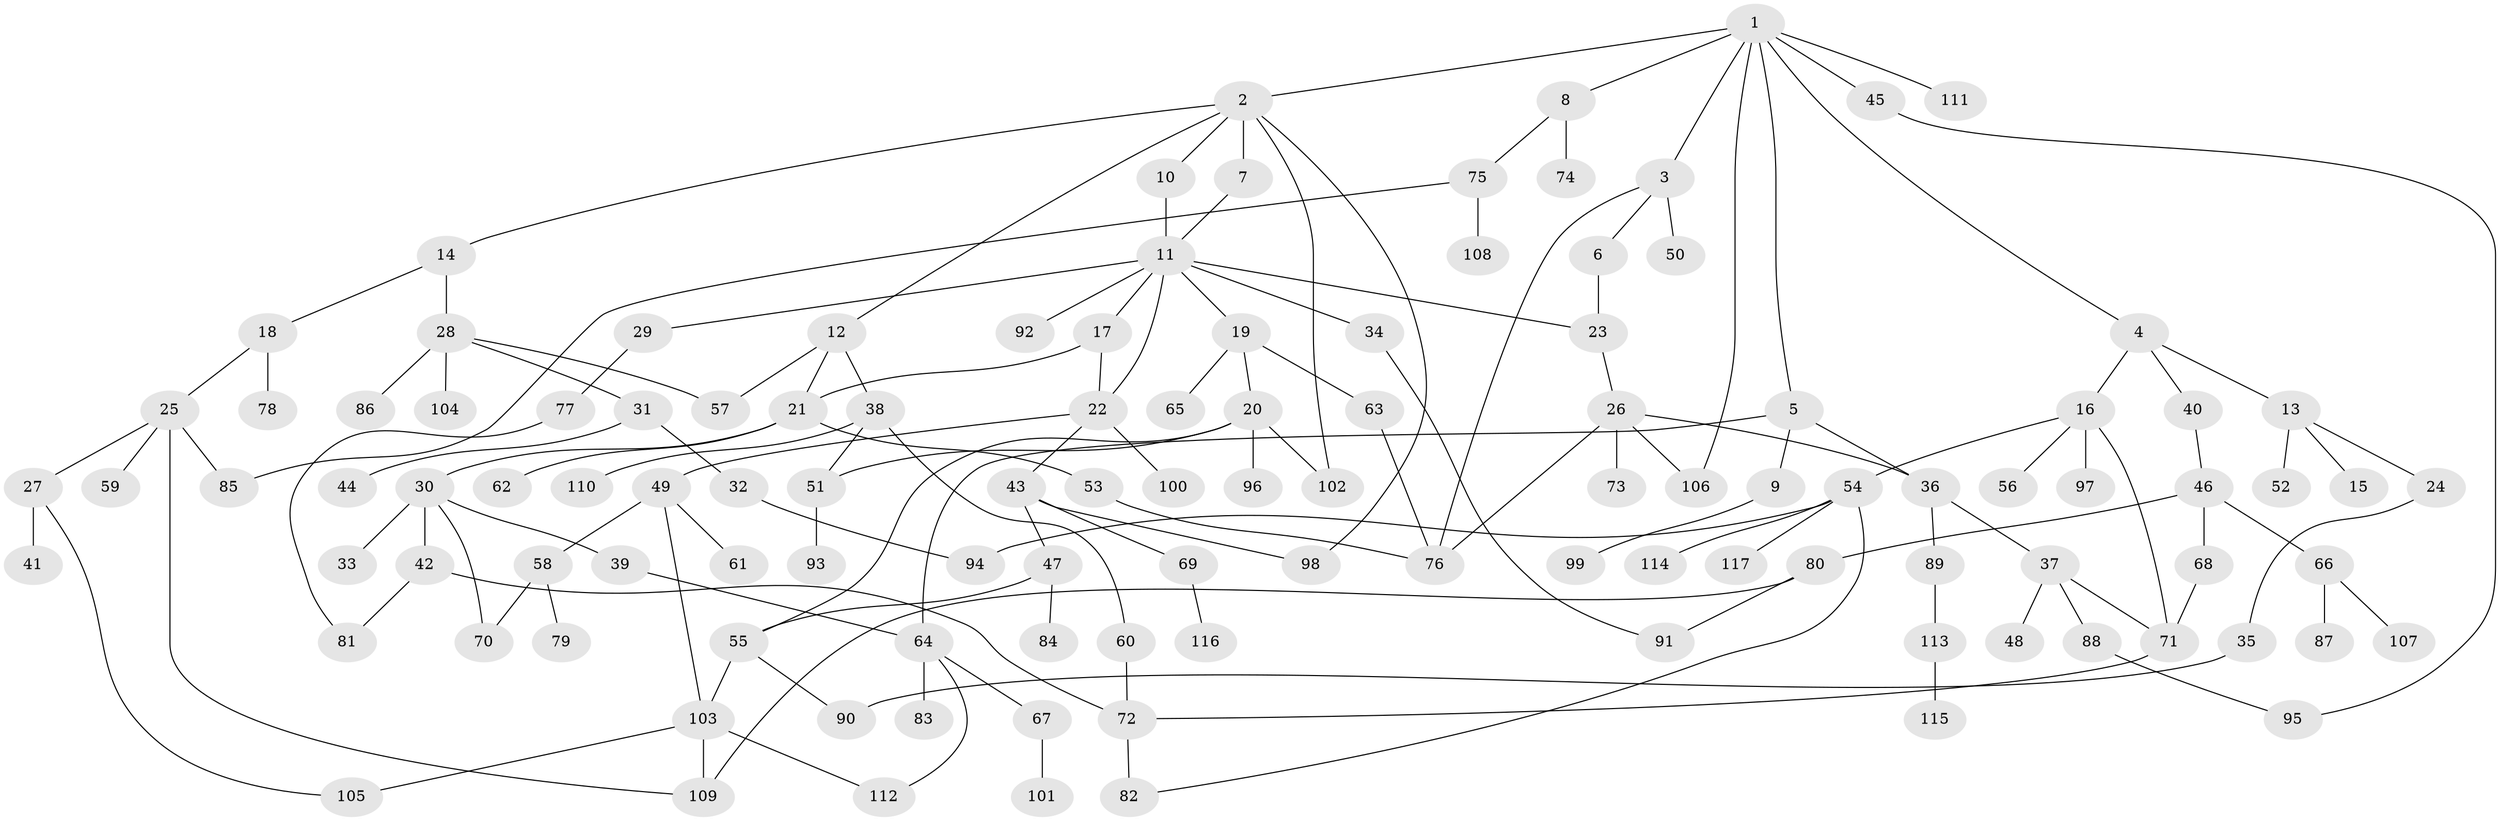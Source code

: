 // coarse degree distribution, {16: 0.02857142857142857, 5: 0.05714285714285714, 3: 0.08571428571428572, 2: 0.17142857142857143, 1: 0.42857142857142855, 12: 0.02857142857142857, 8: 0.02857142857142857, 4: 0.05714285714285714, 7: 0.05714285714285714, 6: 0.05714285714285714}
// Generated by graph-tools (version 1.1) at 2025/16/03/04/25 18:16:49]
// undirected, 117 vertices, 148 edges
graph export_dot {
graph [start="1"]
  node [color=gray90,style=filled];
  1;
  2;
  3;
  4;
  5;
  6;
  7;
  8;
  9;
  10;
  11;
  12;
  13;
  14;
  15;
  16;
  17;
  18;
  19;
  20;
  21;
  22;
  23;
  24;
  25;
  26;
  27;
  28;
  29;
  30;
  31;
  32;
  33;
  34;
  35;
  36;
  37;
  38;
  39;
  40;
  41;
  42;
  43;
  44;
  45;
  46;
  47;
  48;
  49;
  50;
  51;
  52;
  53;
  54;
  55;
  56;
  57;
  58;
  59;
  60;
  61;
  62;
  63;
  64;
  65;
  66;
  67;
  68;
  69;
  70;
  71;
  72;
  73;
  74;
  75;
  76;
  77;
  78;
  79;
  80;
  81;
  82;
  83;
  84;
  85;
  86;
  87;
  88;
  89;
  90;
  91;
  92;
  93;
  94;
  95;
  96;
  97;
  98;
  99;
  100;
  101;
  102;
  103;
  104;
  105;
  106;
  107;
  108;
  109;
  110;
  111;
  112;
  113;
  114;
  115;
  116;
  117;
  1 -- 2;
  1 -- 3;
  1 -- 4;
  1 -- 5;
  1 -- 8;
  1 -- 45;
  1 -- 111;
  1 -- 106;
  2 -- 7;
  2 -- 10;
  2 -- 12;
  2 -- 14;
  2 -- 98;
  2 -- 102;
  3 -- 6;
  3 -- 50;
  3 -- 76;
  4 -- 13;
  4 -- 16;
  4 -- 40;
  5 -- 9;
  5 -- 64;
  5 -- 36;
  6 -- 23;
  7 -- 11;
  8 -- 74;
  8 -- 75;
  9 -- 99;
  10 -- 11;
  11 -- 17;
  11 -- 19;
  11 -- 29;
  11 -- 34;
  11 -- 92;
  11 -- 23;
  11 -- 22;
  12 -- 38;
  12 -- 57;
  12 -- 21;
  13 -- 15;
  13 -- 24;
  13 -- 52;
  14 -- 18;
  14 -- 28;
  16 -- 54;
  16 -- 56;
  16 -- 97;
  16 -- 71;
  17 -- 21;
  17 -- 22;
  18 -- 25;
  18 -- 78;
  19 -- 20;
  19 -- 63;
  19 -- 65;
  20 -- 55;
  20 -- 96;
  20 -- 51;
  20 -- 102;
  21 -- 30;
  21 -- 53;
  21 -- 62;
  22 -- 43;
  22 -- 49;
  22 -- 100;
  23 -- 26;
  24 -- 35;
  25 -- 27;
  25 -- 59;
  25 -- 109;
  25 -- 85;
  26 -- 36;
  26 -- 73;
  26 -- 106;
  26 -- 76;
  27 -- 41;
  27 -- 105;
  28 -- 31;
  28 -- 86;
  28 -- 104;
  28 -- 57;
  29 -- 77;
  30 -- 33;
  30 -- 39;
  30 -- 42;
  30 -- 70;
  31 -- 32;
  31 -- 44;
  32 -- 94;
  34 -- 91;
  35 -- 90;
  36 -- 37;
  36 -- 89;
  37 -- 48;
  37 -- 88;
  37 -- 71;
  38 -- 51;
  38 -- 60;
  38 -- 110;
  39 -- 64;
  40 -- 46;
  42 -- 81;
  42 -- 72;
  43 -- 47;
  43 -- 69;
  43 -- 98;
  45 -- 95;
  46 -- 66;
  46 -- 68;
  46 -- 80;
  47 -- 84;
  47 -- 55;
  49 -- 58;
  49 -- 61;
  49 -- 103;
  51 -- 93;
  53 -- 76;
  54 -- 82;
  54 -- 114;
  54 -- 117;
  54 -- 94;
  55 -- 90;
  55 -- 103;
  58 -- 70;
  58 -- 79;
  60 -- 72;
  63 -- 76;
  64 -- 67;
  64 -- 83;
  64 -- 112;
  66 -- 87;
  66 -- 107;
  67 -- 101;
  68 -- 71;
  69 -- 116;
  71 -- 72;
  72 -- 82;
  75 -- 85;
  75 -- 108;
  77 -- 81;
  80 -- 91;
  80 -- 109;
  88 -- 95;
  89 -- 113;
  103 -- 109;
  103 -- 105;
  103 -- 112;
  113 -- 115;
}
